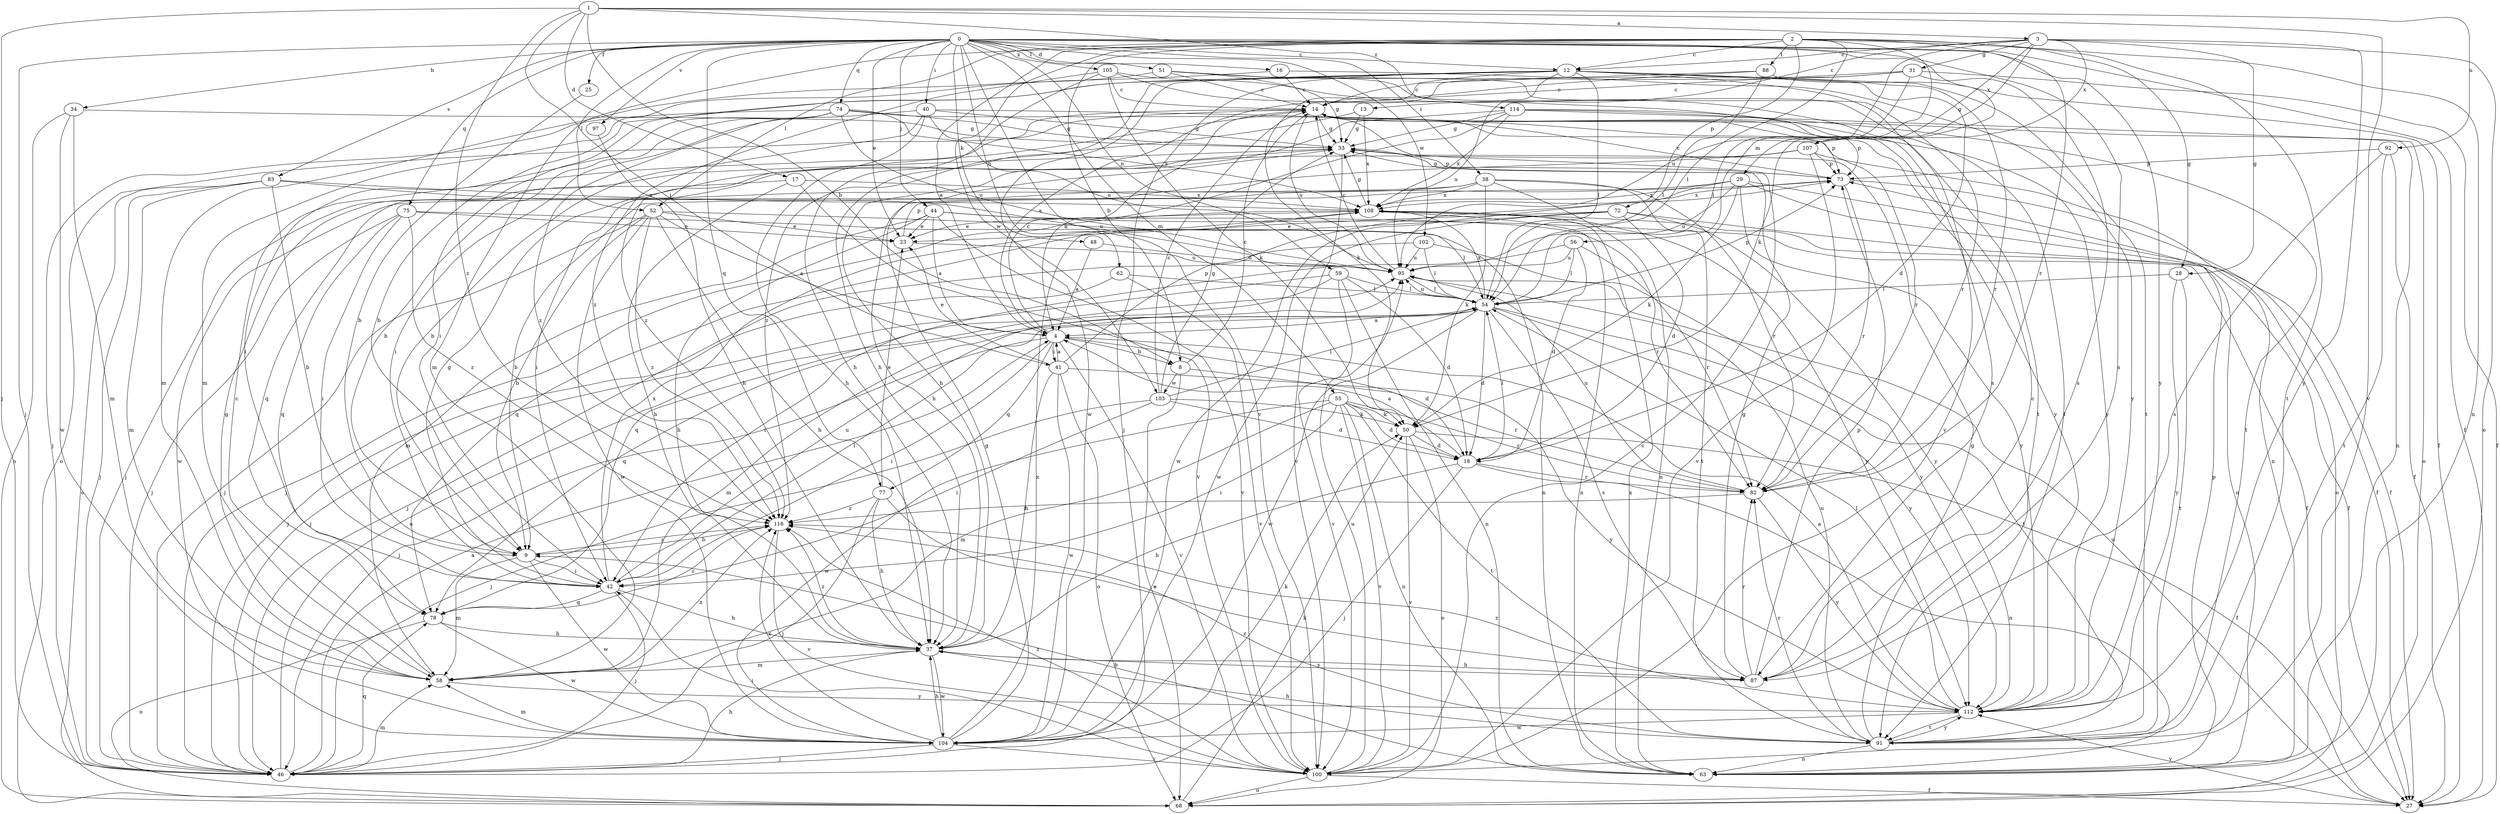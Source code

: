 strict digraph  {
0;
1;
2;
3;
4;
8;
9;
12;
13;
14;
16;
17;
18;
23;
25;
27;
28;
29;
31;
33;
34;
37;
38;
40;
41;
42;
44;
46;
48;
50;
51;
52;
54;
55;
56;
58;
59;
62;
63;
68;
72;
73;
74;
75;
77;
78;
82;
83;
87;
88;
91;
92;
95;
97;
100;
102;
103;
104;
105;
107;
108;
112;
114;
116;
0 -> 12  [label=c];
0 -> 16  [label=d];
0 -> 23  [label=e];
0 -> 25  [label=f];
0 -> 27  [label=f];
0 -> 34  [label=h];
0 -> 38  [label=i];
0 -> 40  [label=i];
0 -> 44  [label=j];
0 -> 46  [label=j];
0 -> 48  [label=k];
0 -> 51  [label=l];
0 -> 52  [label=l];
0 -> 55  [label=m];
0 -> 59  [label=n];
0 -> 62  [label=n];
0 -> 74  [label=q];
0 -> 75  [label=q];
0 -> 77  [label=q];
0 -> 83  [label=s];
0 -> 87  [label=s];
0 -> 97  [label=v];
0 -> 100  [label=v];
0 -> 102  [label=w];
0 -> 105  [label=x];
0 -> 107  [label=x];
0 -> 112  [label=y];
1 -> 3  [label=a];
1 -> 8  [label=b];
1 -> 17  [label=d];
1 -> 41  [label=i];
1 -> 46  [label=j];
1 -> 92  [label=u];
1 -> 100  [label=v];
1 -> 114  [label=z];
1 -> 116  [label=z];
2 -> 4  [label=a];
2 -> 8  [label=b];
2 -> 12  [label=c];
2 -> 28  [label=g];
2 -> 52  [label=l];
2 -> 54  [label=l];
2 -> 56  [label=m];
2 -> 58  [label=m];
2 -> 63  [label=n];
2 -> 72  [label=p];
2 -> 82  [label=r];
2 -> 88  [label=t];
2 -> 91  [label=t];
2 -> 103  [label=w];
3 -> 12  [label=c];
3 -> 13  [label=c];
3 -> 28  [label=g];
3 -> 29  [label=g];
3 -> 31  [label=g];
3 -> 50  [label=k];
3 -> 68  [label=o];
3 -> 95  [label=u];
3 -> 107  [label=x];
3 -> 112  [label=y];
4 -> 8  [label=b];
4 -> 14  [label=c];
4 -> 18  [label=d];
4 -> 41  [label=i];
4 -> 42  [label=i];
4 -> 46  [label=j];
4 -> 77  [label=q];
4 -> 100  [label=v];
8 -> 14  [label=c];
8 -> 68  [label=o];
8 -> 82  [label=r];
8 -> 103  [label=w];
9 -> 42  [label=i];
9 -> 58  [label=m];
9 -> 104  [label=w];
9 -> 116  [label=z];
12 -> 14  [label=c];
12 -> 18  [label=d];
12 -> 37  [label=h];
12 -> 42  [label=i];
12 -> 46  [label=j];
12 -> 54  [label=l];
12 -> 82  [label=r];
12 -> 91  [label=t];
12 -> 95  [label=u];
12 -> 100  [label=v];
12 -> 104  [label=w];
13 -> 33  [label=g];
13 -> 108  [label=x];
13 -> 116  [label=z];
14 -> 33  [label=g];
14 -> 63  [label=n];
14 -> 68  [label=o];
14 -> 73  [label=p];
14 -> 95  [label=u];
14 -> 112  [label=y];
14 -> 116  [label=z];
16 -> 14  [label=c];
16 -> 58  [label=m];
16 -> 112  [label=y];
17 -> 37  [label=h];
17 -> 78  [label=q];
17 -> 100  [label=v];
17 -> 108  [label=x];
18 -> 4  [label=a];
18 -> 37  [label=h];
18 -> 46  [label=j];
18 -> 54  [label=l];
18 -> 63  [label=n];
18 -> 82  [label=r];
23 -> 73  [label=p];
23 -> 95  [label=u];
25 -> 9  [label=b];
27 -> 95  [label=u];
27 -> 112  [label=y];
28 -> 54  [label=l];
28 -> 91  [label=t];
28 -> 112  [label=y];
29 -> 9  [label=b];
29 -> 27  [label=f];
29 -> 50  [label=k];
29 -> 68  [label=o];
29 -> 95  [label=u];
29 -> 104  [label=w];
29 -> 108  [label=x];
29 -> 112  [label=y];
31 -> 4  [label=a];
31 -> 9  [label=b];
31 -> 14  [label=c];
31 -> 27  [label=f];
31 -> 54  [label=l];
31 -> 87  [label=s];
33 -> 73  [label=p];
33 -> 100  [label=v];
34 -> 33  [label=g];
34 -> 58  [label=m];
34 -> 68  [label=o];
34 -> 104  [label=w];
37 -> 58  [label=m];
37 -> 87  [label=s];
37 -> 104  [label=w];
37 -> 116  [label=z];
38 -> 46  [label=j];
38 -> 50  [label=k];
38 -> 63  [label=n];
38 -> 82  [label=r];
38 -> 91  [label=t];
38 -> 104  [label=w];
38 -> 108  [label=x];
40 -> 9  [label=b];
40 -> 33  [label=g];
40 -> 37  [label=h];
40 -> 42  [label=i];
40 -> 95  [label=u];
40 -> 112  [label=y];
41 -> 4  [label=a];
41 -> 23  [label=e];
41 -> 37  [label=h];
41 -> 68  [label=o];
41 -> 73  [label=p];
41 -> 104  [label=w];
41 -> 112  [label=y];
42 -> 33  [label=g];
42 -> 37  [label=h];
42 -> 46  [label=j];
42 -> 54  [label=l];
42 -> 78  [label=q];
42 -> 95  [label=u];
42 -> 108  [label=x];
44 -> 4  [label=a];
44 -> 23  [label=e];
44 -> 27  [label=f];
44 -> 37  [label=h];
44 -> 58  [label=m];
44 -> 82  [label=r];
44 -> 100  [label=v];
46 -> 4  [label=a];
46 -> 37  [label=h];
46 -> 58  [label=m];
46 -> 78  [label=q];
46 -> 95  [label=u];
48 -> 4  [label=a];
48 -> 95  [label=u];
50 -> 18  [label=d];
50 -> 27  [label=f];
50 -> 68  [label=o];
50 -> 100  [label=v];
51 -> 14  [label=c];
51 -> 33  [label=g];
51 -> 58  [label=m];
51 -> 82  [label=r];
51 -> 91  [label=t];
52 -> 4  [label=a];
52 -> 9  [label=b];
52 -> 23  [label=e];
52 -> 37  [label=h];
52 -> 46  [label=j];
52 -> 54  [label=l];
52 -> 104  [label=w];
52 -> 116  [label=z];
54 -> 4  [label=a];
54 -> 18  [label=d];
54 -> 58  [label=m];
54 -> 73  [label=p];
54 -> 78  [label=q];
54 -> 87  [label=s];
54 -> 91  [label=t];
54 -> 95  [label=u];
54 -> 104  [label=w];
54 -> 108  [label=x];
54 -> 112  [label=y];
55 -> 18  [label=d];
55 -> 42  [label=i];
55 -> 50  [label=k];
55 -> 58  [label=m];
55 -> 63  [label=n];
55 -> 82  [label=r];
55 -> 91  [label=t];
55 -> 100  [label=v];
55 -> 104  [label=w];
56 -> 18  [label=d];
56 -> 54  [label=l];
56 -> 78  [label=q];
56 -> 82  [label=r];
56 -> 95  [label=u];
58 -> 14  [label=c];
58 -> 33  [label=g];
58 -> 112  [label=y];
58 -> 116  [label=z];
59 -> 18  [label=d];
59 -> 42  [label=i];
59 -> 46  [label=j];
59 -> 54  [label=l];
59 -> 63  [label=n];
59 -> 100  [label=v];
62 -> 46  [label=j];
62 -> 54  [label=l];
62 -> 100  [label=v];
63 -> 9  [label=b];
63 -> 73  [label=p];
63 -> 108  [label=x];
68 -> 50  [label=k];
72 -> 18  [label=d];
72 -> 23  [label=e];
72 -> 63  [label=n];
72 -> 78  [label=q];
72 -> 104  [label=w];
72 -> 112  [label=y];
73 -> 14  [label=c];
73 -> 27  [label=f];
73 -> 33  [label=g];
73 -> 82  [label=r];
73 -> 108  [label=x];
74 -> 9  [label=b];
74 -> 33  [label=g];
74 -> 42  [label=i];
74 -> 46  [label=j];
74 -> 82  [label=r];
74 -> 95  [label=u];
74 -> 108  [label=x];
74 -> 116  [label=z];
75 -> 23  [label=e];
75 -> 42  [label=i];
75 -> 46  [label=j];
75 -> 63  [label=n];
75 -> 78  [label=q];
75 -> 116  [label=z];
77 -> 23  [label=e];
77 -> 37  [label=h];
77 -> 46  [label=j];
77 -> 87  [label=s];
77 -> 116  [label=z];
78 -> 37  [label=h];
78 -> 68  [label=o];
78 -> 104  [label=w];
78 -> 116  [label=z];
82 -> 95  [label=u];
82 -> 112  [label=y];
82 -> 116  [label=z];
83 -> 9  [label=b];
83 -> 46  [label=j];
83 -> 58  [label=m];
83 -> 68  [label=o];
83 -> 95  [label=u];
83 -> 108  [label=x];
87 -> 14  [label=c];
87 -> 33  [label=g];
87 -> 37  [label=h];
87 -> 73  [label=p];
87 -> 82  [label=r];
88 -> 14  [label=c];
88 -> 27  [label=f];
88 -> 50  [label=k];
88 -> 54  [label=l];
91 -> 33  [label=g];
91 -> 37  [label=h];
91 -> 63  [label=n];
91 -> 82  [label=r];
91 -> 95  [label=u];
91 -> 112  [label=y];
91 -> 116  [label=z];
92 -> 27  [label=f];
92 -> 73  [label=p];
92 -> 87  [label=s];
92 -> 91  [label=t];
95 -> 14  [label=c];
95 -> 54  [label=l];
97 -> 37  [label=h];
100 -> 14  [label=c];
100 -> 27  [label=f];
100 -> 42  [label=i];
100 -> 68  [label=o];
100 -> 95  [label=u];
100 -> 116  [label=z];
102 -> 46  [label=j];
102 -> 54  [label=l];
102 -> 95  [label=u];
102 -> 112  [label=y];
103 -> 14  [label=c];
103 -> 18  [label=d];
103 -> 33  [label=g];
103 -> 42  [label=i];
103 -> 46  [label=j];
103 -> 50  [label=k];
103 -> 54  [label=l];
104 -> 33  [label=g];
104 -> 37  [label=h];
104 -> 46  [label=j];
104 -> 50  [label=k];
104 -> 58  [label=m];
104 -> 100  [label=v];
104 -> 108  [label=x];
104 -> 116  [label=z];
105 -> 14  [label=c];
105 -> 37  [label=h];
105 -> 50  [label=k];
105 -> 87  [label=s];
105 -> 91  [label=t];
105 -> 116  [label=z];
107 -> 37  [label=h];
107 -> 42  [label=i];
107 -> 63  [label=n];
107 -> 73  [label=p];
107 -> 100  [label=v];
108 -> 23  [label=e];
108 -> 27  [label=f];
108 -> 33  [label=g];
108 -> 46  [label=j];
108 -> 63  [label=n];
108 -> 112  [label=y];
112 -> 4  [label=a];
112 -> 54  [label=l];
112 -> 91  [label=t];
112 -> 104  [label=w];
112 -> 116  [label=z];
114 -> 4  [label=a];
114 -> 33  [label=g];
114 -> 37  [label=h];
114 -> 68  [label=o];
114 -> 73  [label=p];
114 -> 91  [label=t];
114 -> 108  [label=x];
116 -> 9  [label=b];
116 -> 100  [label=v];
}

